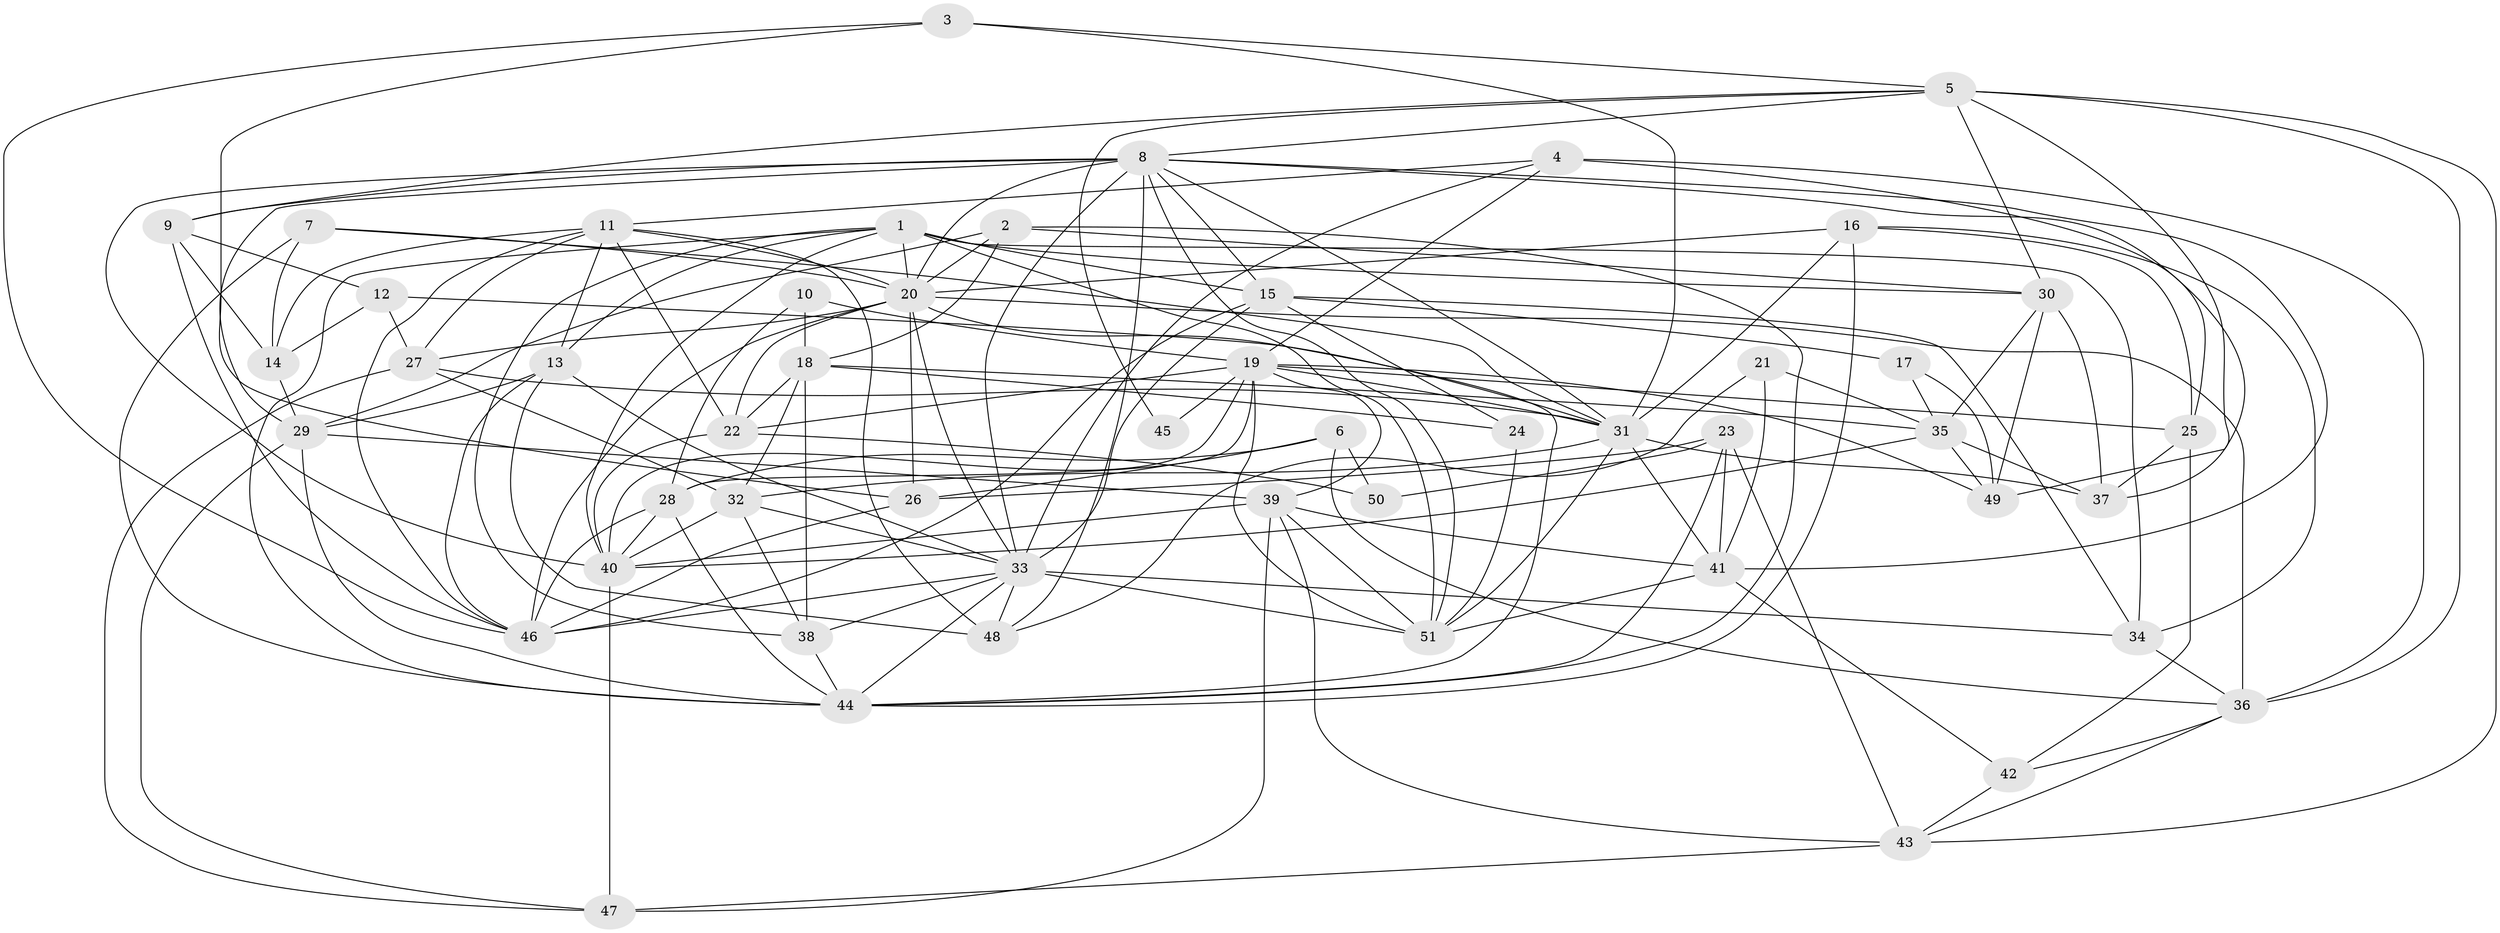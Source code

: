 // original degree distribution, {7: 0.047619047619047616, 5: 0.16666666666666666, 6: 0.047619047619047616, 4: 0.2619047619047619, 3: 0.3333333333333333, 9: 0.007936507936507936, 2: 0.1111111111111111, 10: 0.007936507936507936, 8: 0.015873015873015872}
// Generated by graph-tools (version 1.1) at 2025/37/03/04/25 23:37:08]
// undirected, 51 vertices, 159 edges
graph export_dot {
  node [color=gray90,style=filled];
  1;
  2;
  3;
  4;
  5;
  6;
  7;
  8;
  9;
  10;
  11;
  12;
  13;
  14;
  15;
  16;
  17;
  18;
  19;
  20;
  21;
  22;
  23;
  24;
  25;
  26;
  27;
  28;
  29;
  30;
  31;
  32;
  33;
  34;
  35;
  36;
  37;
  38;
  39;
  40;
  41;
  42;
  43;
  44;
  45;
  46;
  47;
  48;
  49;
  50;
  51;
  1 -- 13 [weight=1.0];
  1 -- 15 [weight=1.0];
  1 -- 20 [weight=1.0];
  1 -- 30 [weight=1.0];
  1 -- 34 [weight=1.0];
  1 -- 38 [weight=1.0];
  1 -- 40 [weight=1.0];
  1 -- 44 [weight=1.0];
  1 -- 51 [weight=1.0];
  2 -- 18 [weight=1.0];
  2 -- 20 [weight=1.0];
  2 -- 29 [weight=1.0];
  2 -- 30 [weight=1.0];
  2 -- 44 [weight=1.0];
  3 -- 5 [weight=1.0];
  3 -- 26 [weight=1.0];
  3 -- 31 [weight=1.0];
  3 -- 46 [weight=1.0];
  4 -- 11 [weight=1.0];
  4 -- 19 [weight=1.0];
  4 -- 33 [weight=1.0];
  4 -- 36 [weight=1.0];
  4 -- 37 [weight=1.0];
  5 -- 8 [weight=1.0];
  5 -- 9 [weight=1.0];
  5 -- 30 [weight=1.0];
  5 -- 36 [weight=1.0];
  5 -- 43 [weight=1.0];
  5 -- 45 [weight=1.0];
  5 -- 49 [weight=1.0];
  6 -- 26 [weight=1.0];
  6 -- 28 [weight=1.0];
  6 -- 36 [weight=1.0];
  6 -- 50 [weight=1.0];
  7 -- 14 [weight=1.0];
  7 -- 20 [weight=1.0];
  7 -- 31 [weight=1.0];
  7 -- 44 [weight=2.0];
  8 -- 9 [weight=1.0];
  8 -- 15 [weight=1.0];
  8 -- 20 [weight=1.0];
  8 -- 25 [weight=1.0];
  8 -- 29 [weight=1.0];
  8 -- 31 [weight=1.0];
  8 -- 33 [weight=2.0];
  8 -- 40 [weight=1.0];
  8 -- 41 [weight=1.0];
  8 -- 48 [weight=1.0];
  8 -- 51 [weight=1.0];
  9 -- 12 [weight=1.0];
  9 -- 14 [weight=1.0];
  9 -- 46 [weight=1.0];
  10 -- 18 [weight=1.0];
  10 -- 19 [weight=1.0];
  10 -- 28 [weight=1.0];
  11 -- 13 [weight=1.0];
  11 -- 14 [weight=1.0];
  11 -- 20 [weight=1.0];
  11 -- 22 [weight=1.0];
  11 -- 27 [weight=1.0];
  11 -- 46 [weight=1.0];
  11 -- 48 [weight=2.0];
  12 -- 14 [weight=1.0];
  12 -- 27 [weight=1.0];
  12 -- 31 [weight=1.0];
  13 -- 29 [weight=1.0];
  13 -- 33 [weight=1.0];
  13 -- 46 [weight=1.0];
  13 -- 48 [weight=1.0];
  14 -- 29 [weight=1.0];
  15 -- 17 [weight=1.0];
  15 -- 24 [weight=1.0];
  15 -- 33 [weight=1.0];
  15 -- 34 [weight=1.0];
  15 -- 46 [weight=2.0];
  16 -- 20 [weight=1.0];
  16 -- 25 [weight=1.0];
  16 -- 31 [weight=1.0];
  16 -- 34 [weight=1.0];
  16 -- 44 [weight=1.0];
  17 -- 35 [weight=1.0];
  17 -- 49 [weight=1.0];
  18 -- 22 [weight=1.0];
  18 -- 24 [weight=1.0];
  18 -- 32 [weight=1.0];
  18 -- 35 [weight=1.0];
  18 -- 38 [weight=1.0];
  19 -- 22 [weight=1.0];
  19 -- 25 [weight=1.0];
  19 -- 28 [weight=1.0];
  19 -- 31 [weight=1.0];
  19 -- 39 [weight=1.0];
  19 -- 40 [weight=1.0];
  19 -- 45 [weight=2.0];
  19 -- 49 [weight=1.0];
  19 -- 51 [weight=1.0];
  20 -- 22 [weight=2.0];
  20 -- 26 [weight=2.0];
  20 -- 27 [weight=1.0];
  20 -- 33 [weight=1.0];
  20 -- 36 [weight=1.0];
  20 -- 44 [weight=1.0];
  20 -- 46 [weight=1.0];
  21 -- 35 [weight=1.0];
  21 -- 41 [weight=1.0];
  21 -- 48 [weight=1.0];
  22 -- 40 [weight=1.0];
  22 -- 50 [weight=2.0];
  23 -- 26 [weight=1.0];
  23 -- 41 [weight=2.0];
  23 -- 43 [weight=1.0];
  23 -- 44 [weight=2.0];
  23 -- 50 [weight=1.0];
  24 -- 51 [weight=1.0];
  25 -- 37 [weight=1.0];
  25 -- 42 [weight=1.0];
  26 -- 46 [weight=1.0];
  27 -- 31 [weight=2.0];
  27 -- 32 [weight=1.0];
  27 -- 47 [weight=1.0];
  28 -- 40 [weight=1.0];
  28 -- 44 [weight=1.0];
  28 -- 46 [weight=1.0];
  29 -- 39 [weight=1.0];
  29 -- 44 [weight=1.0];
  29 -- 47 [weight=1.0];
  30 -- 35 [weight=1.0];
  30 -- 37 [weight=1.0];
  30 -- 49 [weight=1.0];
  31 -- 32 [weight=2.0];
  31 -- 37 [weight=1.0];
  31 -- 41 [weight=1.0];
  31 -- 51 [weight=1.0];
  32 -- 33 [weight=1.0];
  32 -- 38 [weight=1.0];
  32 -- 40 [weight=1.0];
  33 -- 34 [weight=1.0];
  33 -- 38 [weight=1.0];
  33 -- 44 [weight=1.0];
  33 -- 46 [weight=1.0];
  33 -- 48 [weight=1.0];
  33 -- 51 [weight=2.0];
  34 -- 36 [weight=1.0];
  35 -- 37 [weight=1.0];
  35 -- 40 [weight=1.0];
  35 -- 49 [weight=1.0];
  36 -- 42 [weight=1.0];
  36 -- 43 [weight=1.0];
  38 -- 44 [weight=1.0];
  39 -- 40 [weight=1.0];
  39 -- 41 [weight=1.0];
  39 -- 43 [weight=1.0];
  39 -- 47 [weight=1.0];
  39 -- 51 [weight=1.0];
  40 -- 47 [weight=1.0];
  41 -- 42 [weight=1.0];
  41 -- 51 [weight=1.0];
  42 -- 43 [weight=1.0];
  43 -- 47 [weight=1.0];
}
